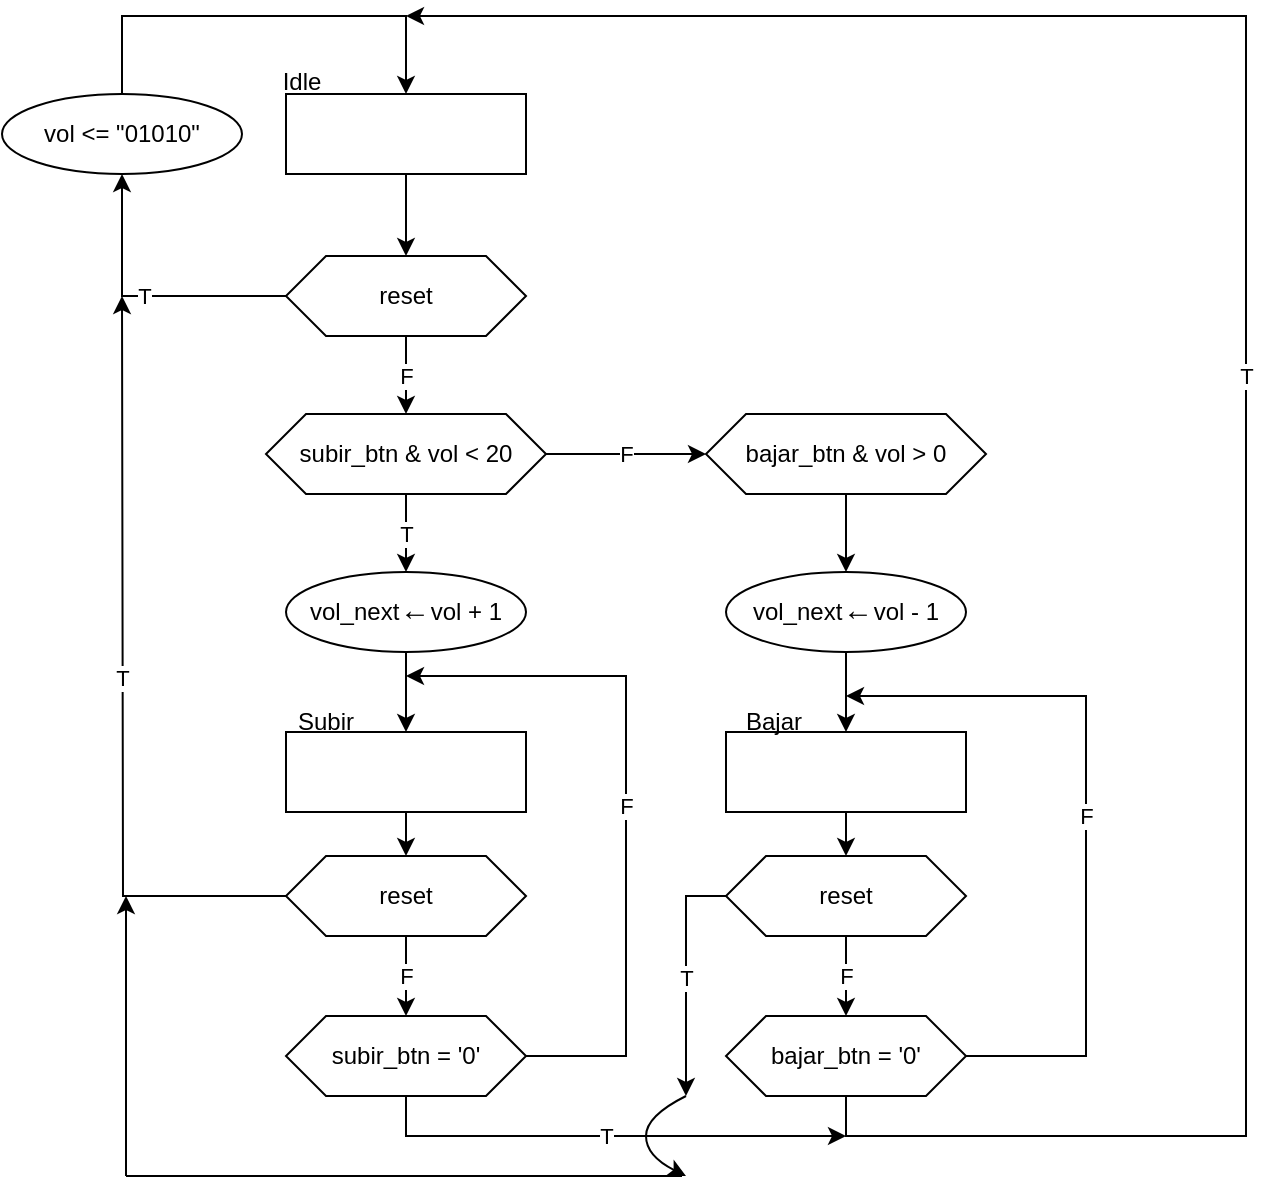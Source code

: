 <mxfile version="16.1.2" type="device"><diagram id="C5RBs43oDa-KdzZeNtuy" name="Page-1"><mxGraphModel dx="852" dy="668" grid="1" gridSize="10" guides="1" tooltips="1" connect="1" arrows="1" fold="1" page="1" pageScale="1" pageWidth="1654" pageHeight="2336" math="0" shadow="0"><root><mxCell id="WIyWlLk6GJQsqaUBKTNV-0"/><mxCell id="WIyWlLk6GJQsqaUBKTNV-1" parent="WIyWlLk6GJQsqaUBKTNV-0"/><mxCell id="vO0SX30NW0eWZGfdlZid-20" style="edgeStyle=orthogonalEdgeStyle;rounded=0;orthogonalLoop=1;jettySize=auto;html=1;exitX=0.5;exitY=1;exitDx=0;exitDy=0;entryX=0.5;entryY=0;entryDx=0;entryDy=0;" edge="1" parent="WIyWlLk6GJQsqaUBKTNV-1" source="lpCx-YttLl4YdKG1MkPc-0" target="vO0SX30NW0eWZGfdlZid-14"><mxGeometry relative="1" as="geometry"/></mxCell><mxCell id="lpCx-YttLl4YdKG1MkPc-0" value="" style="rounded=0;whiteSpace=wrap;html=1;" parent="WIyWlLk6GJQsqaUBKTNV-1" vertex="1"><mxGeometry x="160" y="59" width="120" height="40" as="geometry"/></mxCell><mxCell id="lpCx-YttLl4YdKG1MkPc-1" value="Idle" style="text;html=1;strokeColor=none;fillColor=none;align=center;verticalAlign=middle;whiteSpace=wrap;rounded=0;" parent="WIyWlLk6GJQsqaUBKTNV-1" vertex="1"><mxGeometry x="138" y="38" width="60" height="30" as="geometry"/></mxCell><mxCell id="vO0SX30NW0eWZGfdlZid-3" value="T" style="edgeStyle=orthogonalEdgeStyle;rounded=0;orthogonalLoop=1;jettySize=auto;html=1;" edge="1" parent="WIyWlLk6GJQsqaUBKTNV-1" source="lpCx-YttLl4YdKG1MkPc-5" target="vO0SX30NW0eWZGfdlZid-2"><mxGeometry relative="1" as="geometry"/></mxCell><mxCell id="vO0SX30NW0eWZGfdlZid-8" value="F" style="edgeStyle=orthogonalEdgeStyle;rounded=0;orthogonalLoop=1;jettySize=auto;html=1;" edge="1" parent="WIyWlLk6GJQsqaUBKTNV-1" source="lpCx-YttLl4YdKG1MkPc-5" target="vO0SX30NW0eWZGfdlZid-7"><mxGeometry relative="1" as="geometry"/></mxCell><mxCell id="lpCx-YttLl4YdKG1MkPc-5" value="subir_btn &amp;amp; vol &amp;lt; 20" style="shape=hexagon;perimeter=hexagonPerimeter2;whiteSpace=wrap;html=1;fixedSize=1;" parent="WIyWlLk6GJQsqaUBKTNV-1" vertex="1"><mxGeometry x="150" y="219" width="140" height="40" as="geometry"/></mxCell><mxCell id="vO0SX30NW0eWZGfdlZid-23" style="edgeStyle=orthogonalEdgeStyle;rounded=0;orthogonalLoop=1;jettySize=auto;html=1;exitX=0.5;exitY=1;exitDx=0;exitDy=0;entryX=0.5;entryY=0;entryDx=0;entryDy=0;" edge="1" parent="WIyWlLk6GJQsqaUBKTNV-1" source="lpCx-YttLl4YdKG1MkPc-8" target="vO0SX30NW0eWZGfdlZid-21"><mxGeometry relative="1" as="geometry"/></mxCell><mxCell id="lpCx-YttLl4YdKG1MkPc-8" value="" style="rounded=0;whiteSpace=wrap;html=1;" parent="WIyWlLk6GJQsqaUBKTNV-1" vertex="1"><mxGeometry x="160" y="378" width="120" height="40" as="geometry"/></mxCell><mxCell id="lpCx-YttLl4YdKG1MkPc-9" value="Subir" style="text;html=1;strokeColor=none;fillColor=none;align=center;verticalAlign=middle;whiteSpace=wrap;rounded=0;" parent="WIyWlLk6GJQsqaUBKTNV-1" vertex="1"><mxGeometry x="150" y="358" width="60" height="30" as="geometry"/></mxCell><mxCell id="vO0SX30NW0eWZGfdlZid-24" style="edgeStyle=orthogonalEdgeStyle;rounded=0;orthogonalLoop=1;jettySize=auto;html=1;exitX=0.5;exitY=1;exitDx=0;exitDy=0;entryX=0.5;entryY=0;entryDx=0;entryDy=0;" edge="1" parent="WIyWlLk6GJQsqaUBKTNV-1" source="lpCx-YttLl4YdKG1MkPc-32" target="vO0SX30NW0eWZGfdlZid-22"><mxGeometry relative="1" as="geometry"/></mxCell><mxCell id="lpCx-YttLl4YdKG1MkPc-32" value="" style="rounded=0;whiteSpace=wrap;html=1;" parent="WIyWlLk6GJQsqaUBKTNV-1" vertex="1"><mxGeometry x="380" y="378" width="120" height="40" as="geometry"/></mxCell><mxCell id="lpCx-YttLl4YdKG1MkPc-33" value="Bajar" style="text;html=1;strokeColor=none;fillColor=none;align=center;verticalAlign=middle;whiteSpace=wrap;rounded=0;" parent="WIyWlLk6GJQsqaUBKTNV-1" vertex="1"><mxGeometry x="374" y="358" width="60" height="30" as="geometry"/></mxCell><mxCell id="vO0SX30NW0eWZGfdlZid-6" style="edgeStyle=orthogonalEdgeStyle;rounded=0;orthogonalLoop=1;jettySize=auto;html=1;exitX=0.5;exitY=1;exitDx=0;exitDy=0;entryX=0.5;entryY=0;entryDx=0;entryDy=0;" edge="1" parent="WIyWlLk6GJQsqaUBKTNV-1" source="vO0SX30NW0eWZGfdlZid-2" target="lpCx-YttLl4YdKG1MkPc-8"><mxGeometry relative="1" as="geometry"/></mxCell><mxCell id="vO0SX30NW0eWZGfdlZid-2" value="vol_next&amp;nbsp;&lt;span style=&quot;font-family: &amp;#34;consolas&amp;#34; , &amp;#34;menlo&amp;#34; , &amp;#34;courier new&amp;#34; , monospace ; font-size: 15px ; background-color: rgb(255 , 255 , 255)&quot;&gt;←&lt;/span&gt;&amp;nbsp;vol + 1" style="ellipse;whiteSpace=wrap;html=1;" vertex="1" parent="WIyWlLk6GJQsqaUBKTNV-1"><mxGeometry x="160" y="298" width="120" height="40" as="geometry"/></mxCell><mxCell id="vO0SX30NW0eWZGfdlZid-12" style="edgeStyle=orthogonalEdgeStyle;rounded=0;orthogonalLoop=1;jettySize=auto;html=1;exitX=0.5;exitY=1;exitDx=0;exitDy=0;entryX=0.5;entryY=0;entryDx=0;entryDy=0;" edge="1" parent="WIyWlLk6GJQsqaUBKTNV-1" source="vO0SX30NW0eWZGfdlZid-7" target="vO0SX30NW0eWZGfdlZid-11"><mxGeometry relative="1" as="geometry"/></mxCell><mxCell id="vO0SX30NW0eWZGfdlZid-7" value="bajar_btn &amp;amp; vol &amp;gt; 0" style="shape=hexagon;perimeter=hexagonPerimeter2;whiteSpace=wrap;html=1;fixedSize=1;" vertex="1" parent="WIyWlLk6GJQsqaUBKTNV-1"><mxGeometry x="370" y="219" width="140" height="40" as="geometry"/></mxCell><mxCell id="vO0SX30NW0eWZGfdlZid-13" style="edgeStyle=orthogonalEdgeStyle;rounded=0;orthogonalLoop=1;jettySize=auto;html=1;exitX=0.5;exitY=1;exitDx=0;exitDy=0;entryX=0.5;entryY=0;entryDx=0;entryDy=0;" edge="1" parent="WIyWlLk6GJQsqaUBKTNV-1" source="vO0SX30NW0eWZGfdlZid-11" target="lpCx-YttLl4YdKG1MkPc-32"><mxGeometry relative="1" as="geometry"/></mxCell><mxCell id="vO0SX30NW0eWZGfdlZid-11" value="vol_next&amp;nbsp;&lt;span style=&quot;font-family: &amp;#34;consolas&amp;#34; , &amp;#34;menlo&amp;#34; , &amp;#34;courier new&amp;#34; , monospace ; font-size: 15px ; background-color: rgb(255 , 255 , 255)&quot;&gt;←&lt;/span&gt;&amp;nbsp;vol - 1" style="ellipse;whiteSpace=wrap;html=1;" vertex="1" parent="WIyWlLk6GJQsqaUBKTNV-1"><mxGeometry x="380" y="298" width="120" height="40" as="geometry"/></mxCell><mxCell id="vO0SX30NW0eWZGfdlZid-15" value="F" style="edgeStyle=orthogonalEdgeStyle;rounded=0;orthogonalLoop=1;jettySize=auto;html=1;exitX=0.5;exitY=1;exitDx=0;exitDy=0;entryX=0.5;entryY=0;entryDx=0;entryDy=0;" edge="1" parent="WIyWlLk6GJQsqaUBKTNV-1" source="vO0SX30NW0eWZGfdlZid-14" target="lpCx-YttLl4YdKG1MkPc-5"><mxGeometry relative="1" as="geometry"/></mxCell><mxCell id="vO0SX30NW0eWZGfdlZid-18" value="T" style="edgeStyle=orthogonalEdgeStyle;rounded=0;orthogonalLoop=1;jettySize=auto;html=1;exitX=0;exitY=0.5;exitDx=0;exitDy=0;entryX=0.5;entryY=1;entryDx=0;entryDy=0;" edge="1" parent="WIyWlLk6GJQsqaUBKTNV-1" source="vO0SX30NW0eWZGfdlZid-14" target="vO0SX30NW0eWZGfdlZid-17"><mxGeometry relative="1" as="geometry"/></mxCell><mxCell id="vO0SX30NW0eWZGfdlZid-14" value="reset" style="shape=hexagon;perimeter=hexagonPerimeter2;whiteSpace=wrap;html=1;fixedSize=1;" vertex="1" parent="WIyWlLk6GJQsqaUBKTNV-1"><mxGeometry x="160" y="140" width="120" height="40" as="geometry"/></mxCell><mxCell id="vO0SX30NW0eWZGfdlZid-19" style="edgeStyle=orthogonalEdgeStyle;rounded=0;orthogonalLoop=1;jettySize=auto;html=1;exitX=0.5;exitY=0;exitDx=0;exitDy=0;entryX=0.5;entryY=0;entryDx=0;entryDy=0;" edge="1" parent="WIyWlLk6GJQsqaUBKTNV-1" source="vO0SX30NW0eWZGfdlZid-17" target="lpCx-YttLl4YdKG1MkPc-0"><mxGeometry relative="1" as="geometry"><mxPoint x="200" as="targetPoint"/><Array as="points"><mxPoint x="78" y="20"/><mxPoint x="220" y="20"/></Array></mxGeometry></mxCell><mxCell id="vO0SX30NW0eWZGfdlZid-17" value="vol &amp;lt;= &quot;01010&quot;" style="ellipse;whiteSpace=wrap;html=1;" vertex="1" parent="WIyWlLk6GJQsqaUBKTNV-1"><mxGeometry x="18" y="59" width="120" height="40" as="geometry"/></mxCell><mxCell id="vO0SX30NW0eWZGfdlZid-25" value="T" style="edgeStyle=orthogonalEdgeStyle;rounded=0;orthogonalLoop=1;jettySize=auto;html=1;exitX=0;exitY=0.5;exitDx=0;exitDy=0;" edge="1" parent="WIyWlLk6GJQsqaUBKTNV-1" source="vO0SX30NW0eWZGfdlZid-21"><mxGeometry relative="1" as="geometry"><mxPoint x="78" y="160" as="targetPoint"/><mxPoint x="158" y="460" as="sourcePoint"/></mxGeometry></mxCell><mxCell id="vO0SX30NW0eWZGfdlZid-28" value="F" style="edgeStyle=orthogonalEdgeStyle;rounded=0;orthogonalLoop=1;jettySize=auto;html=1;exitX=0.5;exitY=1;exitDx=0;exitDy=0;entryX=0.5;entryY=0;entryDx=0;entryDy=0;" edge="1" parent="WIyWlLk6GJQsqaUBKTNV-1" source="vO0SX30NW0eWZGfdlZid-21" target="vO0SX30NW0eWZGfdlZid-26"><mxGeometry relative="1" as="geometry"/></mxCell><mxCell id="vO0SX30NW0eWZGfdlZid-21" value="reset" style="shape=hexagon;perimeter=hexagonPerimeter2;whiteSpace=wrap;html=1;fixedSize=1;" vertex="1" parent="WIyWlLk6GJQsqaUBKTNV-1"><mxGeometry x="160" y="440" width="120" height="40" as="geometry"/></mxCell><mxCell id="vO0SX30NW0eWZGfdlZid-29" value="F" style="edgeStyle=orthogonalEdgeStyle;rounded=0;orthogonalLoop=1;jettySize=auto;html=1;exitX=0.5;exitY=1;exitDx=0;exitDy=0;entryX=0.5;entryY=0;entryDx=0;entryDy=0;" edge="1" parent="WIyWlLk6GJQsqaUBKTNV-1" source="vO0SX30NW0eWZGfdlZid-22" target="vO0SX30NW0eWZGfdlZid-27"><mxGeometry relative="1" as="geometry"/></mxCell><mxCell id="vO0SX30NW0eWZGfdlZid-41" value="T" style="edgeStyle=orthogonalEdgeStyle;rounded=0;orthogonalLoop=1;jettySize=auto;html=1;exitX=0;exitY=0.5;exitDx=0;exitDy=0;" edge="1" parent="WIyWlLk6GJQsqaUBKTNV-1" source="vO0SX30NW0eWZGfdlZid-22"><mxGeometry relative="1" as="geometry"><mxPoint x="360.0" y="560" as="targetPoint"/></mxGeometry></mxCell><mxCell id="vO0SX30NW0eWZGfdlZid-22" value="reset" style="shape=hexagon;perimeter=hexagonPerimeter2;whiteSpace=wrap;html=1;fixedSize=1;" vertex="1" parent="WIyWlLk6GJQsqaUBKTNV-1"><mxGeometry x="380" y="440" width="120" height="40" as="geometry"/></mxCell><mxCell id="vO0SX30NW0eWZGfdlZid-30" value="F" style="edgeStyle=orthogonalEdgeStyle;rounded=0;orthogonalLoop=1;jettySize=auto;html=1;exitX=1;exitY=0.5;exitDx=0;exitDy=0;" edge="1" parent="WIyWlLk6GJQsqaUBKTNV-1" source="vO0SX30NW0eWZGfdlZid-26"><mxGeometry relative="1" as="geometry"><mxPoint x="220" y="350" as="targetPoint"/><Array as="points"><mxPoint x="330" y="540"/><mxPoint x="330" y="350"/></Array></mxGeometry></mxCell><mxCell id="vO0SX30NW0eWZGfdlZid-34" value="T" style="edgeStyle=orthogonalEdgeStyle;rounded=0;orthogonalLoop=1;jettySize=auto;html=1;exitX=0.5;exitY=1;exitDx=0;exitDy=0;" edge="1" parent="WIyWlLk6GJQsqaUBKTNV-1" source="vO0SX30NW0eWZGfdlZid-26"><mxGeometry relative="1" as="geometry"><mxPoint x="440" y="580" as="targetPoint"/><Array as="points"><mxPoint x="220" y="580"/><mxPoint x="440" y="580"/></Array></mxGeometry></mxCell><mxCell id="vO0SX30NW0eWZGfdlZid-26" value="subir_btn = '0'" style="shape=hexagon;perimeter=hexagonPerimeter2;whiteSpace=wrap;html=1;fixedSize=1;" vertex="1" parent="WIyWlLk6GJQsqaUBKTNV-1"><mxGeometry x="160" y="520" width="120" height="40" as="geometry"/></mxCell><mxCell id="vO0SX30NW0eWZGfdlZid-31" value="F" style="edgeStyle=orthogonalEdgeStyle;rounded=0;orthogonalLoop=1;jettySize=auto;html=1;exitX=1;exitY=0.5;exitDx=0;exitDy=0;" edge="1" parent="WIyWlLk6GJQsqaUBKTNV-1" source="vO0SX30NW0eWZGfdlZid-27"><mxGeometry relative="1" as="geometry"><mxPoint x="440" y="360" as="targetPoint"/><Array as="points"><mxPoint x="560" y="540"/><mxPoint x="560" y="360"/></Array></mxGeometry></mxCell><mxCell id="vO0SX30NW0eWZGfdlZid-33" value="T" style="edgeStyle=orthogonalEdgeStyle;rounded=0;orthogonalLoop=1;jettySize=auto;html=1;exitX=0.5;exitY=1;exitDx=0;exitDy=0;" edge="1" parent="WIyWlLk6GJQsqaUBKTNV-1" source="vO0SX30NW0eWZGfdlZid-27"><mxGeometry relative="1" as="geometry"><mxPoint x="220" y="20" as="targetPoint"/><Array as="points"><mxPoint x="440" y="580"/><mxPoint x="640" y="580"/><mxPoint x="640" y="20"/></Array></mxGeometry></mxCell><mxCell id="vO0SX30NW0eWZGfdlZid-27" value="bajar_btn = '0'" style="shape=hexagon;perimeter=hexagonPerimeter2;whiteSpace=wrap;html=1;fixedSize=1;" vertex="1" parent="WIyWlLk6GJQsqaUBKTNV-1"><mxGeometry x="380" y="520" width="120" height="40" as="geometry"/></mxCell><mxCell id="vO0SX30NW0eWZGfdlZid-40" value="" style="curved=1;endArrow=classic;html=1;rounded=0;" edge="1" parent="WIyWlLk6GJQsqaUBKTNV-1"><mxGeometry width="50" height="50" relative="1" as="geometry"><mxPoint x="360" y="560" as="sourcePoint"/><mxPoint x="360" y="600" as="targetPoint"/><Array as="points"><mxPoint x="340" y="570"/><mxPoint x="340" y="590"/></Array></mxGeometry></mxCell><mxCell id="vO0SX30NW0eWZGfdlZid-43" value="" style="endArrow=none;html=1;rounded=0;" edge="1" parent="WIyWlLk6GJQsqaUBKTNV-1"><mxGeometry width="50" height="50" relative="1" as="geometry"><mxPoint x="80" y="600" as="sourcePoint"/><mxPoint x="358" y="600" as="targetPoint"/></mxGeometry></mxCell><mxCell id="vO0SX30NW0eWZGfdlZid-44" value="" style="endArrow=classic;html=1;rounded=0;" edge="1" parent="WIyWlLk6GJQsqaUBKTNV-1"><mxGeometry width="50" height="50" relative="1" as="geometry"><mxPoint x="80" y="600" as="sourcePoint"/><mxPoint x="80" y="460" as="targetPoint"/></mxGeometry></mxCell></root></mxGraphModel></diagram></mxfile>